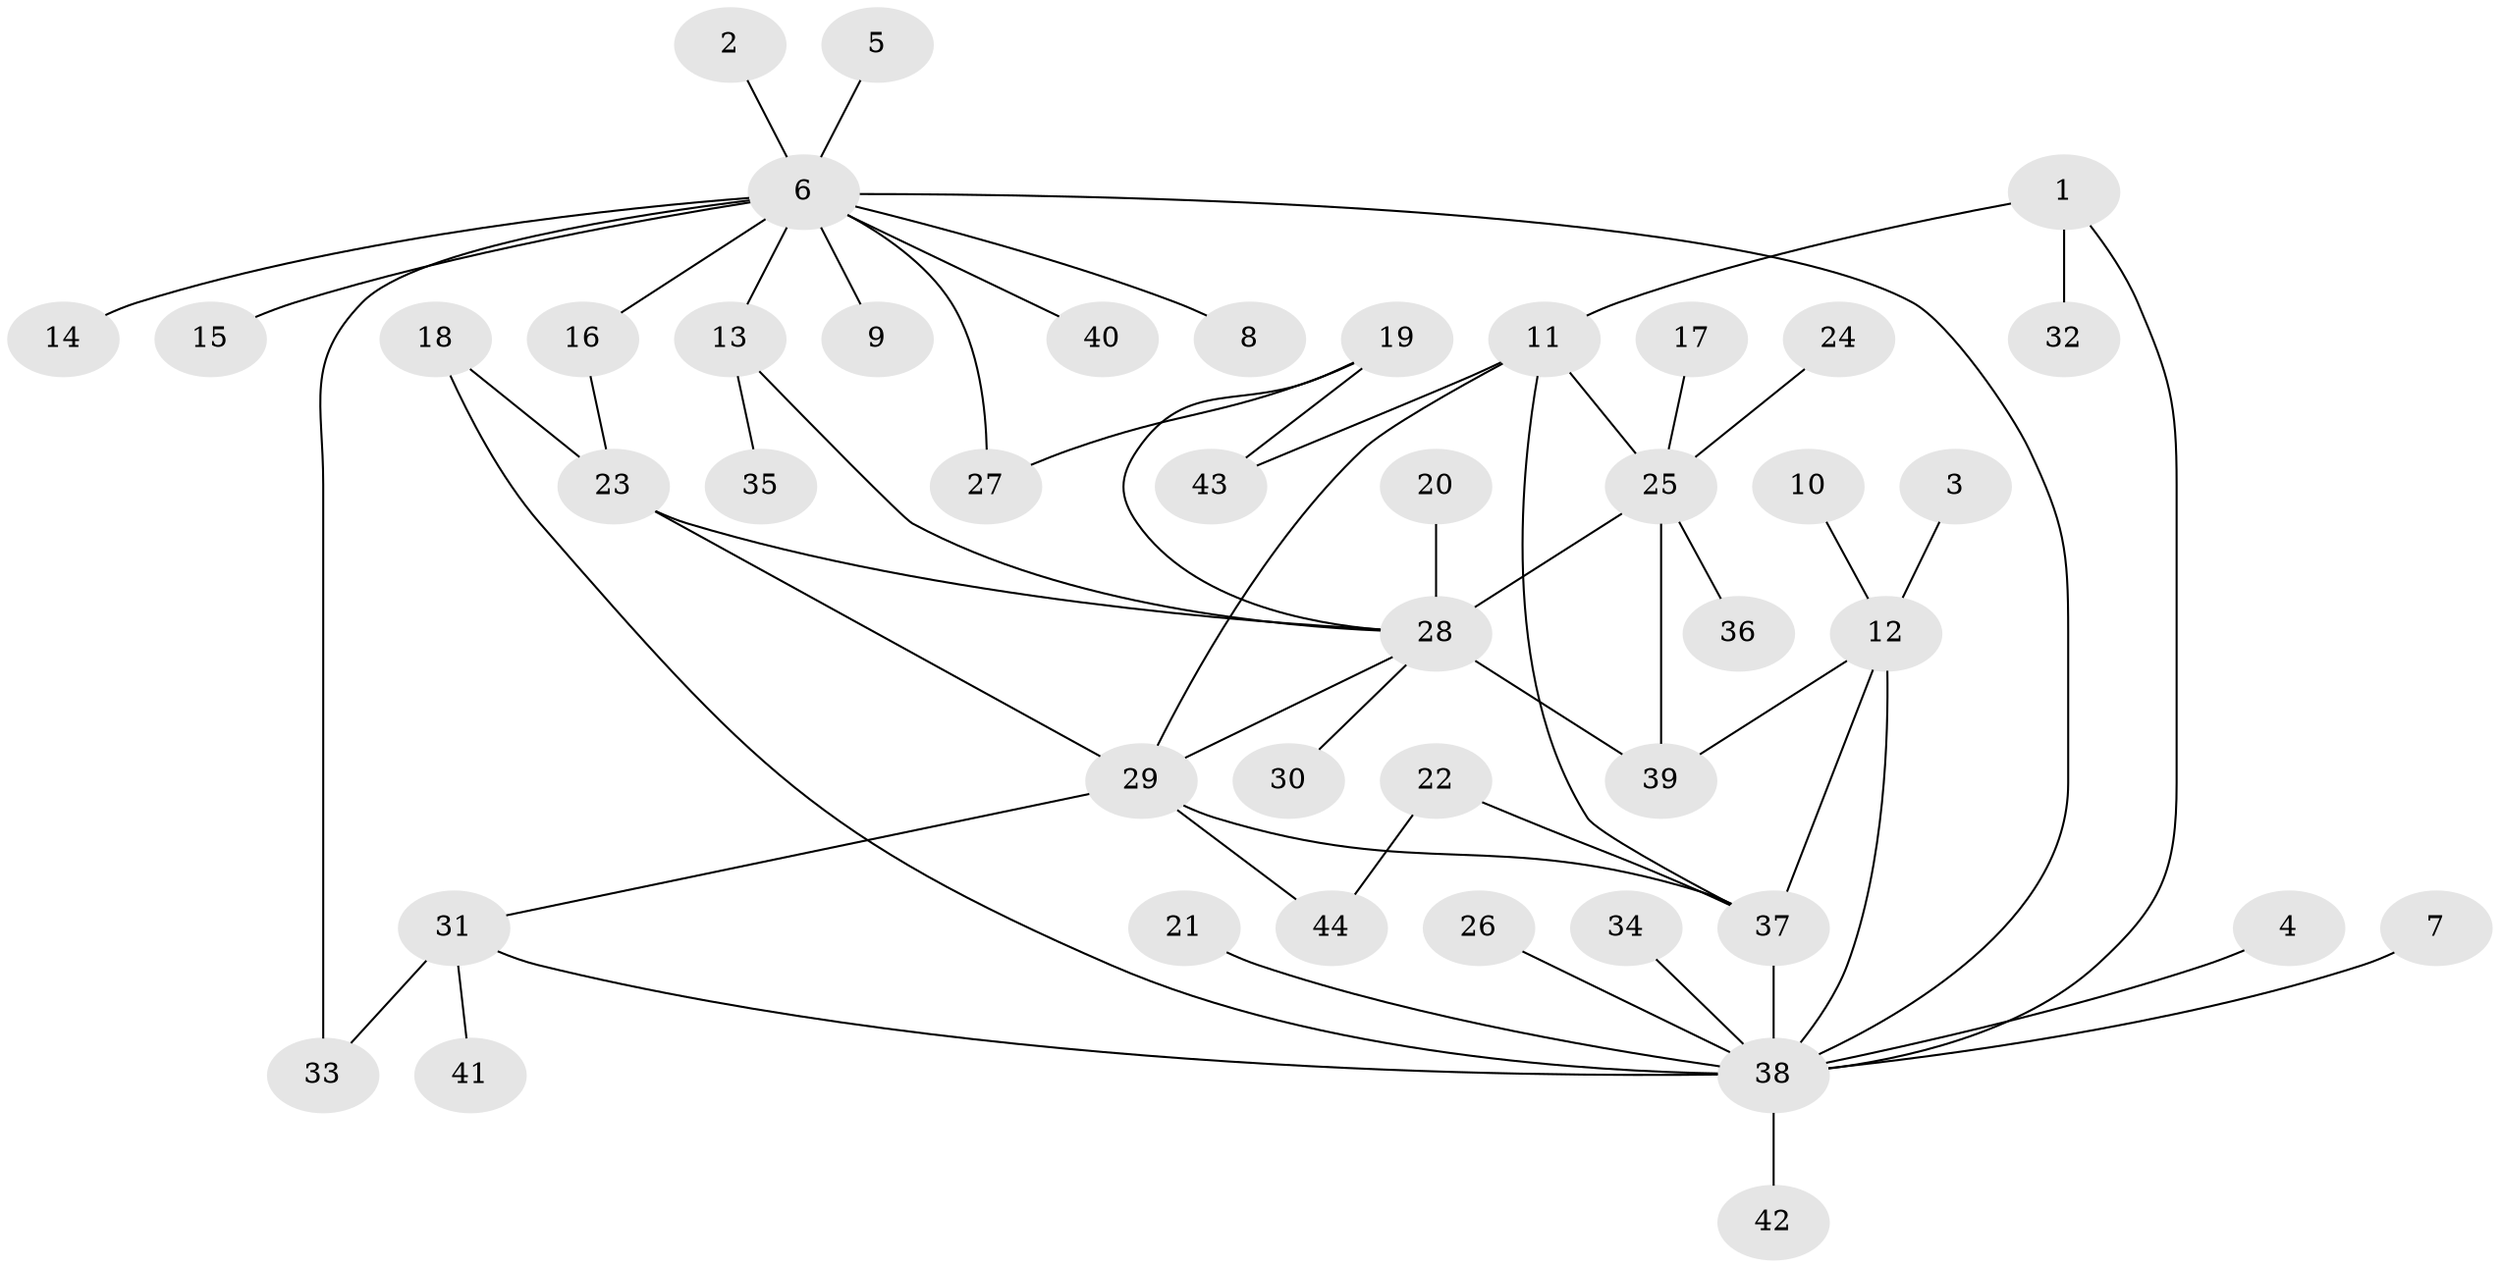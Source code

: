 // original degree distribution, {4: 0.045454545454545456, 7: 0.022727272727272728, 8: 0.011363636363636364, 14: 0.022727272727272728, 3: 0.1590909090909091, 6: 0.022727272727272728, 1: 0.5454545454545454, 10: 0.011363636363636364, 2: 0.1590909090909091}
// Generated by graph-tools (version 1.1) at 2025/01/03/09/25 03:01:53]
// undirected, 44 vertices, 58 edges
graph export_dot {
graph [start="1"]
  node [color=gray90,style=filled];
  1;
  2;
  3;
  4;
  5;
  6;
  7;
  8;
  9;
  10;
  11;
  12;
  13;
  14;
  15;
  16;
  17;
  18;
  19;
  20;
  21;
  22;
  23;
  24;
  25;
  26;
  27;
  28;
  29;
  30;
  31;
  32;
  33;
  34;
  35;
  36;
  37;
  38;
  39;
  40;
  41;
  42;
  43;
  44;
  1 -- 11 [weight=1.0];
  1 -- 32 [weight=1.0];
  1 -- 38 [weight=1.0];
  2 -- 6 [weight=1.0];
  3 -- 12 [weight=1.0];
  4 -- 38 [weight=1.0];
  5 -- 6 [weight=1.0];
  6 -- 8 [weight=1.0];
  6 -- 9 [weight=1.0];
  6 -- 13 [weight=1.0];
  6 -- 14 [weight=1.0];
  6 -- 15 [weight=1.0];
  6 -- 16 [weight=1.0];
  6 -- 27 [weight=1.0];
  6 -- 33 [weight=1.0];
  6 -- 38 [weight=1.0];
  6 -- 40 [weight=1.0];
  7 -- 38 [weight=1.0];
  10 -- 12 [weight=1.0];
  11 -- 25 [weight=1.0];
  11 -- 29 [weight=1.0];
  11 -- 37 [weight=1.0];
  11 -- 43 [weight=1.0];
  12 -- 37 [weight=1.0];
  12 -- 38 [weight=1.0];
  12 -- 39 [weight=1.0];
  13 -- 28 [weight=1.0];
  13 -- 35 [weight=1.0];
  16 -- 23 [weight=1.0];
  17 -- 25 [weight=1.0];
  18 -- 23 [weight=1.0];
  18 -- 38 [weight=1.0];
  19 -- 27 [weight=1.0];
  19 -- 28 [weight=1.0];
  19 -- 43 [weight=1.0];
  20 -- 28 [weight=1.0];
  21 -- 38 [weight=1.0];
  22 -- 37 [weight=1.0];
  22 -- 44 [weight=1.0];
  23 -- 28 [weight=1.0];
  23 -- 29 [weight=1.0];
  24 -- 25 [weight=1.0];
  25 -- 28 [weight=1.0];
  25 -- 36 [weight=1.0];
  25 -- 39 [weight=1.0];
  26 -- 38 [weight=1.0];
  28 -- 29 [weight=1.0];
  28 -- 30 [weight=1.0];
  28 -- 39 [weight=1.0];
  29 -- 31 [weight=2.0];
  29 -- 37 [weight=1.0];
  29 -- 44 [weight=1.0];
  31 -- 33 [weight=1.0];
  31 -- 38 [weight=1.0];
  31 -- 41 [weight=1.0];
  34 -- 38 [weight=1.0];
  37 -- 38 [weight=1.0];
  38 -- 42 [weight=1.0];
}
